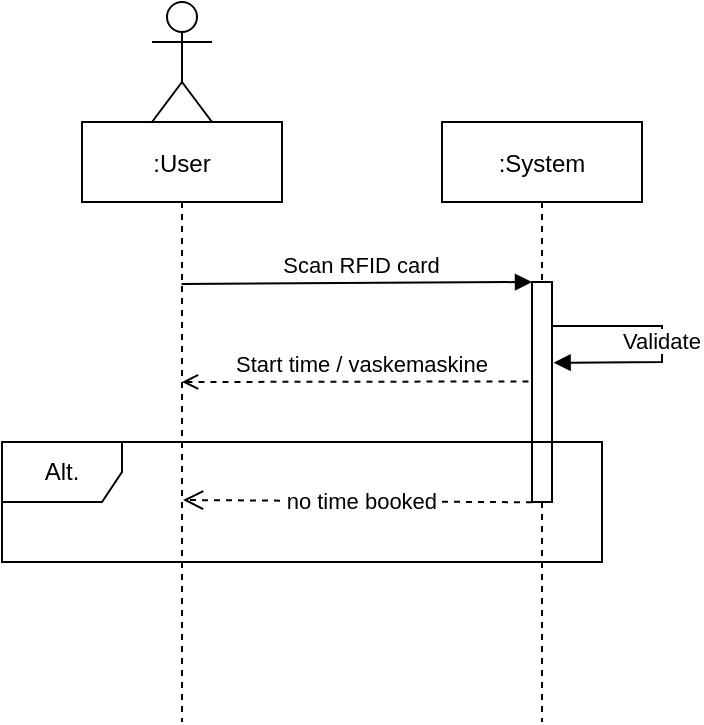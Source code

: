 <mxfile version="20.8.16" type="device"><diagram id="kgpKYQtTHZ0yAKxKKP6v" name="Page-1"><mxGraphModel dx="4148" dy="2410" grid="1" gridSize="10" guides="1" tooltips="1" connect="1" arrows="1" fold="1" page="1" pageScale="1" pageWidth="1169" pageHeight="827" math="0" shadow="0"><root><mxCell id="0"/><mxCell id="1" parent="0"/><mxCell id="Wqs8DyaRIm2Q_rTAryH2-18" value=":User" style="shape=umlLifeline;perimeter=lifelinePerimeter;container=1;collapsible=0;recursiveResize=0;rounded=0;shadow=0;strokeWidth=1;" parent="1" vertex="1"><mxGeometry x="460" y="260" width="100" height="300" as="geometry"/></mxCell><mxCell id="Wqs8DyaRIm2Q_rTAryH2-19" value=":System" style="shape=umlLifeline;perimeter=lifelinePerimeter;container=1;collapsible=0;recursiveResize=0;rounded=0;shadow=0;strokeWidth=1;" parent="1" vertex="1"><mxGeometry x="640" y="260" width="100" height="300" as="geometry"/></mxCell><mxCell id="Wqs8DyaRIm2Q_rTAryH2-20" value="" style="points=[];perimeter=orthogonalPerimeter;rounded=0;shadow=0;strokeWidth=1;" parent="Wqs8DyaRIm2Q_rTAryH2-19" vertex="1"><mxGeometry x="45" y="80" width="10" height="110" as="geometry"/></mxCell><mxCell id="Wqs8DyaRIm2Q_rTAryH2-21" value="Validate" style="verticalAlign=bottom;endArrow=block;entryX=1.08;entryY=0.367;shadow=0;strokeWidth=1;exitX=1;exitY=0.2;exitDx=0;exitDy=0;exitPerimeter=0;align=center;entryDx=0;entryDy=0;entryPerimeter=0;rounded=0;" parent="Wqs8DyaRIm2Q_rTAryH2-19" source="Wqs8DyaRIm2Q_rTAryH2-20" target="Wqs8DyaRIm2Q_rTAryH2-20" edge="1"><mxGeometry x="0.126" relative="1" as="geometry"><mxPoint x="70.0" y="101" as="sourcePoint"/><mxPoint x="245.2" y="100.0" as="targetPoint"/><mxPoint as="offset"/><Array as="points"><mxPoint x="110" y="102"/><mxPoint x="110" y="120"/></Array></mxGeometry></mxCell><mxCell id="Wqs8DyaRIm2Q_rTAryH2-22" value="no time booked" style="verticalAlign=bottom;endArrow=open;dashed=1;endSize=8;exitX=-0.011;exitY=1.008;shadow=0;strokeWidth=1;exitDx=0;exitDy=0;exitPerimeter=0;entryX=0.504;entryY=0.498;entryDx=0;entryDy=0;entryPerimeter=0;" parent="Wqs8DyaRIm2Q_rTAryH2-19" edge="1"><mxGeometry x="-0.026" y="9" relative="1" as="geometry"><mxPoint x="-129.49" y="189" as="targetPoint"/><mxPoint x="45.0" y="190.16" as="sourcePoint"/><mxPoint as="offset"/></mxGeometry></mxCell><mxCell id="Wqs8DyaRIm2Q_rTAryH2-23" value="Scan RFID card" style="verticalAlign=bottom;endArrow=block;entryX=0;entryY=0;shadow=0;strokeWidth=1;exitX=0.498;exitY=0.27;exitDx=0;exitDy=0;exitPerimeter=0;align=center;" parent="1" edge="1"><mxGeometry x="0.03" relative="1" as="geometry"><mxPoint x="509.8" y="341" as="sourcePoint"/><mxPoint x="685" y="340" as="targetPoint"/><mxPoint as="offset"/></mxGeometry></mxCell><mxCell id="Wqs8DyaRIm2Q_rTAryH2-24" value="Start time / vaskemaskine" style="verticalAlign=bottom;endArrow=none;dashed=1;endSize=8;shadow=0;strokeWidth=1;endFill=0;startArrow=open;startFill=0;entryX=-0.022;entryY=0.452;entryDx=0;entryDy=0;entryPerimeter=0;" parent="1" target="Wqs8DyaRIm2Q_rTAryH2-20" edge="1"><mxGeometry x="0.029" relative="1" as="geometry"><mxPoint x="680" y="390" as="targetPoint"/><mxPoint x="510" y="390" as="sourcePoint"/><mxPoint as="offset"/></mxGeometry></mxCell><mxCell id="Wqs8DyaRIm2Q_rTAryH2-25" value="" style="shape=umlActor;verticalLabelPosition=bottom;verticalAlign=top;html=1;outlineConnect=0;" parent="1" vertex="1"><mxGeometry x="495" y="200" width="30" height="60" as="geometry"/></mxCell><mxCell id="Wqs8DyaRIm2Q_rTAryH2-26" value="Alt." style="shape=umlFrame;whiteSpace=wrap;html=1;" parent="1" vertex="1"><mxGeometry x="420" y="420" width="300" height="60" as="geometry"/></mxCell></root></mxGraphModel></diagram></mxfile>